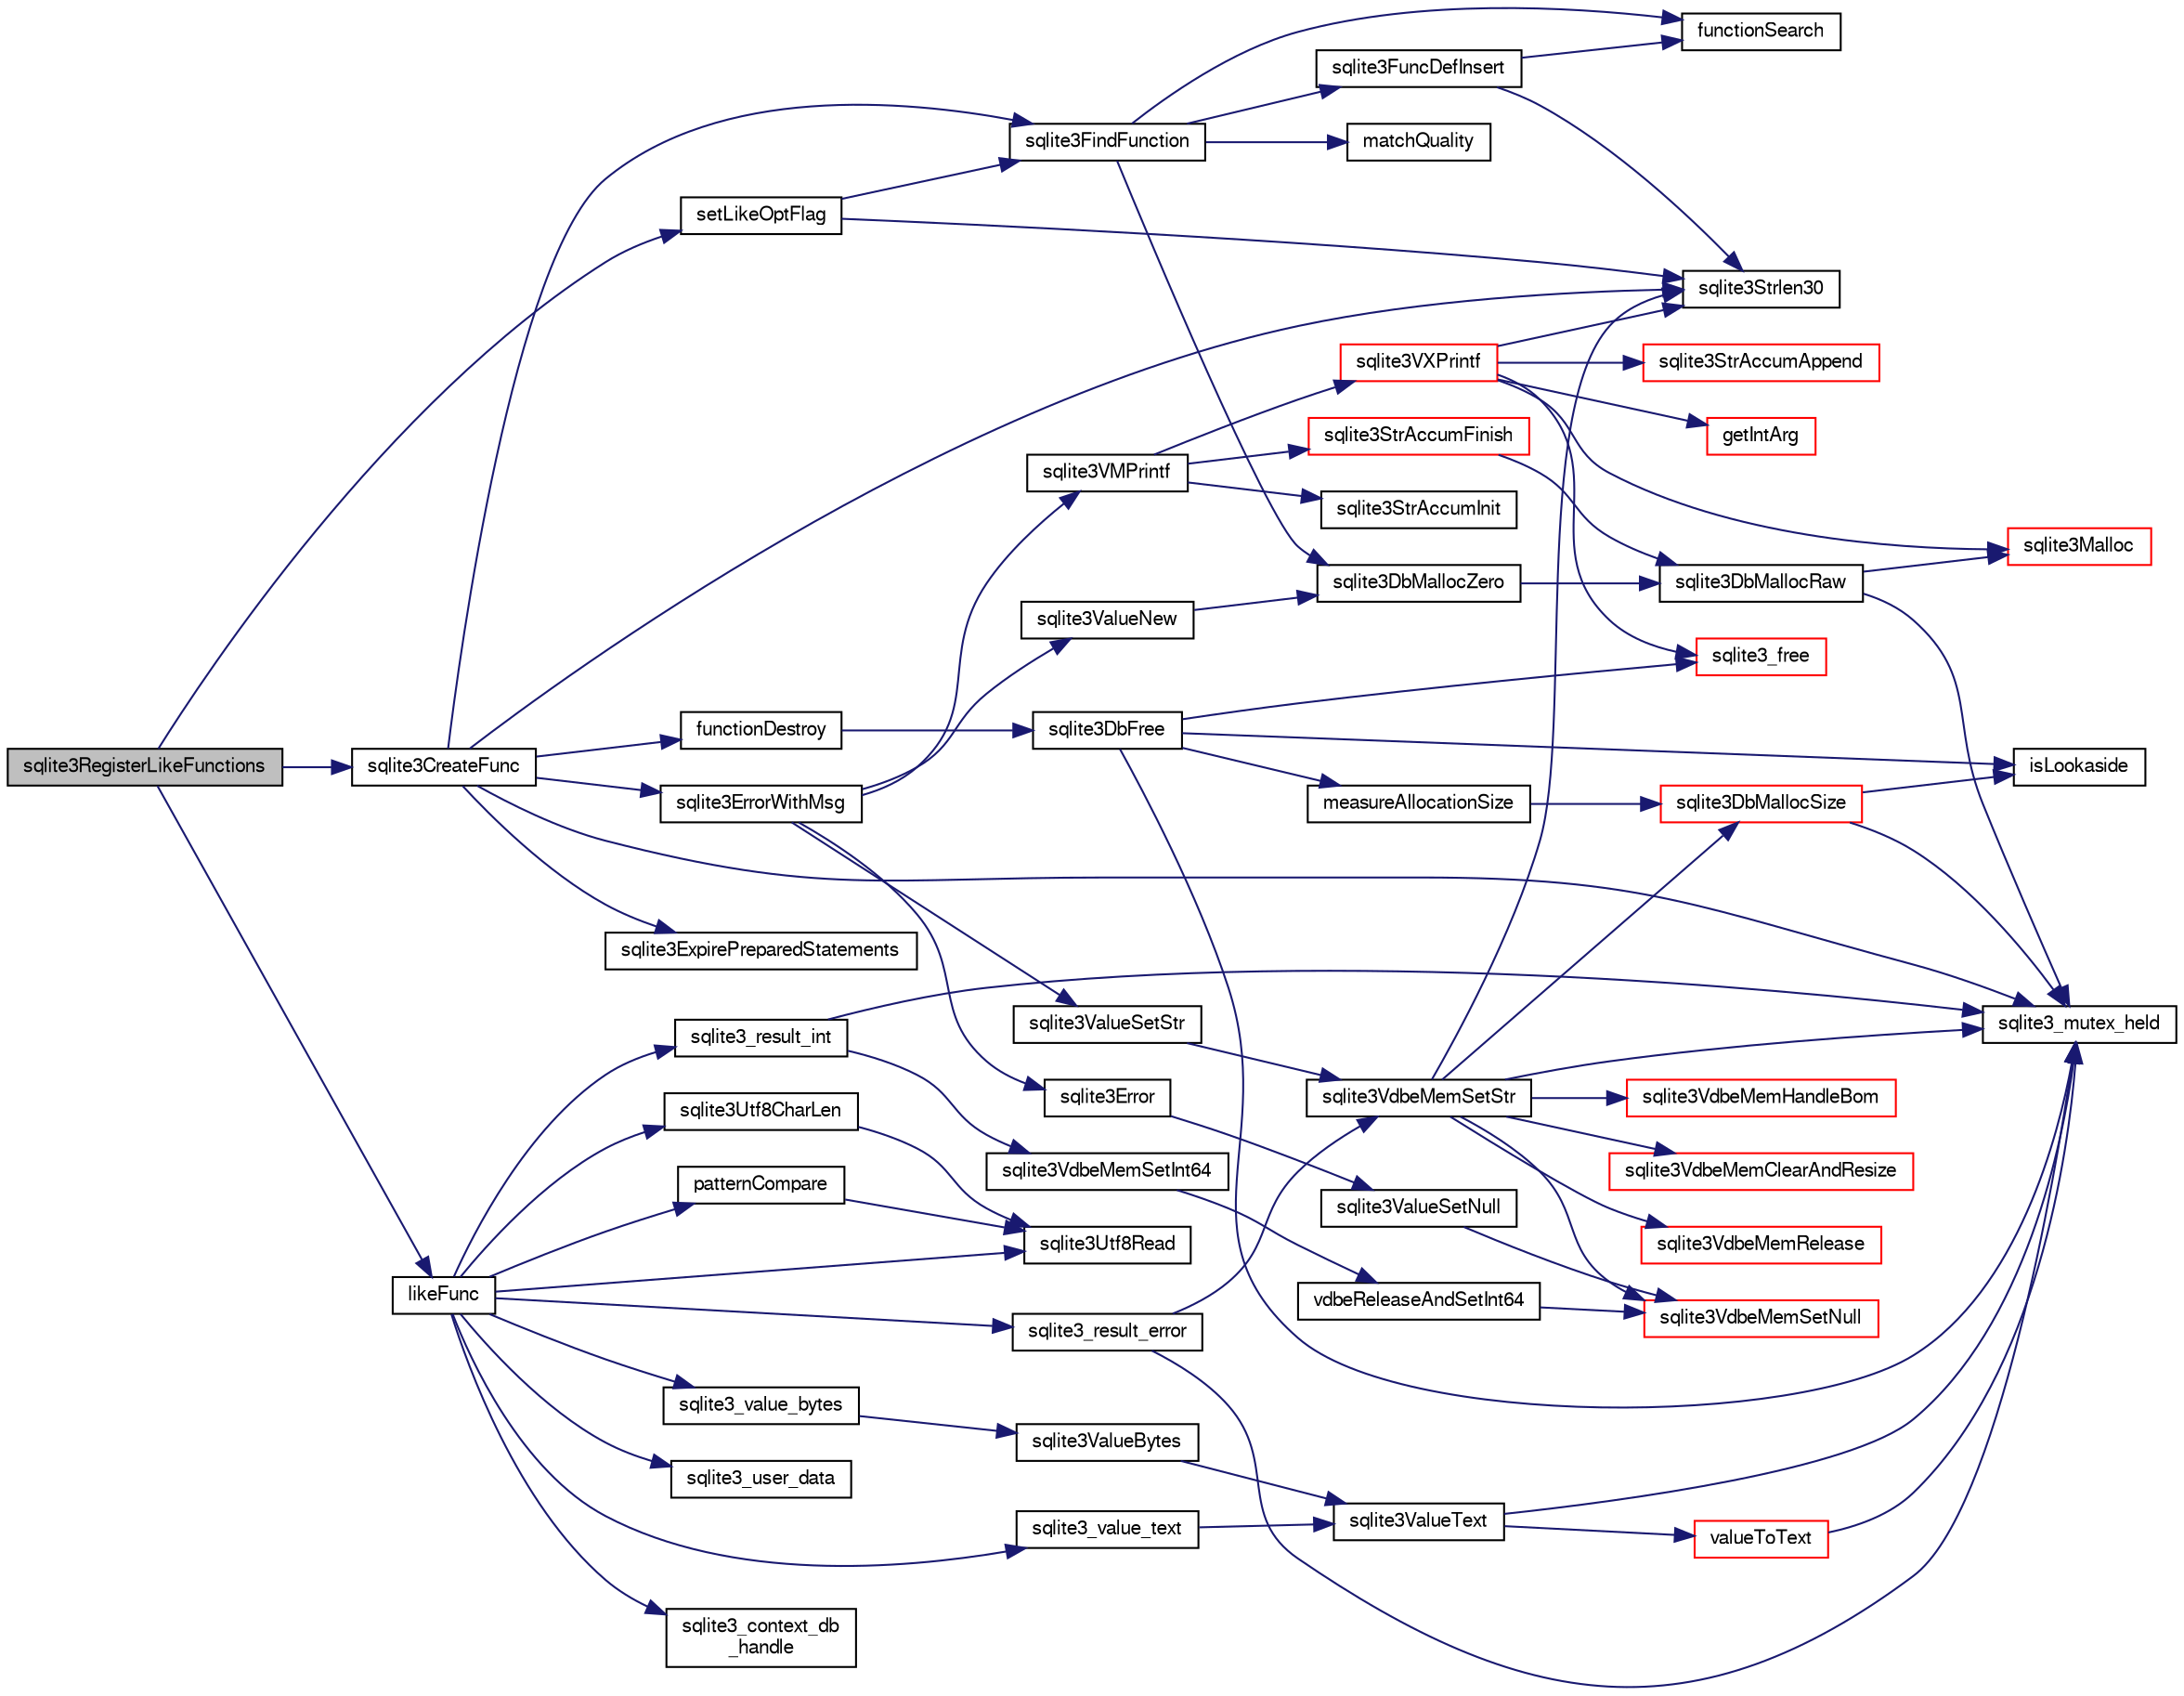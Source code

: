 digraph "sqlite3RegisterLikeFunctions"
{
  edge [fontname="FreeSans",fontsize="10",labelfontname="FreeSans",labelfontsize="10"];
  node [fontname="FreeSans",fontsize="10",shape=record];
  rankdir="LR";
  Node671884 [label="sqlite3RegisterLikeFunctions",height=0.2,width=0.4,color="black", fillcolor="grey75", style="filled", fontcolor="black"];
  Node671884 -> Node671885 [color="midnightblue",fontsize="10",style="solid",fontname="FreeSans"];
  Node671885 [label="sqlite3CreateFunc",height=0.2,width=0.4,color="black", fillcolor="white", style="filled",URL="$sqlite3_8c.html#a686d432574e951a7205c7fe113c93fe2"];
  Node671885 -> Node671886 [color="midnightblue",fontsize="10",style="solid",fontname="FreeSans"];
  Node671886 [label="sqlite3_mutex_held",height=0.2,width=0.4,color="black", fillcolor="white", style="filled",URL="$sqlite3_8c.html#acf77da68932b6bc163c5e68547ecc3e7"];
  Node671885 -> Node671887 [color="midnightblue",fontsize="10",style="solid",fontname="FreeSans"];
  Node671887 [label="sqlite3Strlen30",height=0.2,width=0.4,color="black", fillcolor="white", style="filled",URL="$sqlite3_8c.html#a3dcd80ba41f1a308193dee74857b62a7"];
  Node671885 -> Node671888 [color="midnightblue",fontsize="10",style="solid",fontname="FreeSans"];
  Node671888 [label="sqlite3FindFunction",height=0.2,width=0.4,color="black", fillcolor="white", style="filled",URL="$sqlite3_8c.html#a5138472d62a50ed750b51d3b3f19d954"];
  Node671888 -> Node671889 [color="midnightblue",fontsize="10",style="solid",fontname="FreeSans"];
  Node671889 [label="functionSearch",height=0.2,width=0.4,color="black", fillcolor="white", style="filled",URL="$sqlite3_8c.html#a2adc3742ab399b9efed9f7fd8f8c7201"];
  Node671888 -> Node671890 [color="midnightblue",fontsize="10",style="solid",fontname="FreeSans"];
  Node671890 [label="matchQuality",height=0.2,width=0.4,color="black", fillcolor="white", style="filled",URL="$sqlite3_8c.html#ac523a4d3921808bf622971cf06edc319"];
  Node671888 -> Node671891 [color="midnightblue",fontsize="10",style="solid",fontname="FreeSans"];
  Node671891 [label="sqlite3DbMallocZero",height=0.2,width=0.4,color="black", fillcolor="white", style="filled",URL="$sqlite3_8c.html#a49cfebac9d6067a03442c92af73f33e4"];
  Node671891 -> Node671892 [color="midnightblue",fontsize="10",style="solid",fontname="FreeSans"];
  Node671892 [label="sqlite3DbMallocRaw",height=0.2,width=0.4,color="black", fillcolor="white", style="filled",URL="$sqlite3_8c.html#abbe8be0cf7175e11ddc3e2218fad924e"];
  Node671892 -> Node671886 [color="midnightblue",fontsize="10",style="solid",fontname="FreeSans"];
  Node671892 -> Node671893 [color="midnightblue",fontsize="10",style="solid",fontname="FreeSans"];
  Node671893 [label="sqlite3Malloc",height=0.2,width=0.4,color="red", fillcolor="white", style="filled",URL="$sqlite3_8c.html#a361a2eaa846b1885f123abe46f5d8b2b"];
  Node671888 -> Node671903 [color="midnightblue",fontsize="10",style="solid",fontname="FreeSans"];
  Node671903 [label="sqlite3FuncDefInsert",height=0.2,width=0.4,color="black", fillcolor="white", style="filled",URL="$sqlite3_8c.html#a4792ef11f826665b64987bd051fa5a20"];
  Node671903 -> Node671887 [color="midnightblue",fontsize="10",style="solid",fontname="FreeSans"];
  Node671903 -> Node671889 [color="midnightblue",fontsize="10",style="solid",fontname="FreeSans"];
  Node671885 -> Node671904 [color="midnightblue",fontsize="10",style="solid",fontname="FreeSans"];
  Node671904 [label="sqlite3ErrorWithMsg",height=0.2,width=0.4,color="black", fillcolor="white", style="filled",URL="$sqlite3_8c.html#a11feb4cd8e77d59df266587cfe1b2641"];
  Node671904 -> Node671905 [color="midnightblue",fontsize="10",style="solid",fontname="FreeSans"];
  Node671905 [label="sqlite3Error",height=0.2,width=0.4,color="black", fillcolor="white", style="filled",URL="$sqlite3_8c.html#a4ba5e8be78db50d5538dcaa45bcf74d3"];
  Node671905 -> Node671906 [color="midnightblue",fontsize="10",style="solid",fontname="FreeSans"];
  Node671906 [label="sqlite3ValueSetNull",height=0.2,width=0.4,color="black", fillcolor="white", style="filled",URL="$sqlite3_8c.html#ad9bc4507a7806b37946116afbe183b95"];
  Node671906 -> Node671907 [color="midnightblue",fontsize="10",style="solid",fontname="FreeSans"];
  Node671907 [label="sqlite3VdbeMemSetNull",height=0.2,width=0.4,color="red", fillcolor="white", style="filled",URL="$sqlite3_8c.html#ae01092c23aebaf8a3ebdf3954609b410"];
  Node671904 -> Node671916 [color="midnightblue",fontsize="10",style="solid",fontname="FreeSans"];
  Node671916 [label="sqlite3ValueNew",height=0.2,width=0.4,color="black", fillcolor="white", style="filled",URL="$sqlite3_8c.html#ad40a378778daff2d574bec905e35828b"];
  Node671916 -> Node671891 [color="midnightblue",fontsize="10",style="solid",fontname="FreeSans"];
  Node671904 -> Node671917 [color="midnightblue",fontsize="10",style="solid",fontname="FreeSans"];
  Node671917 [label="sqlite3VMPrintf",height=0.2,width=0.4,color="black", fillcolor="white", style="filled",URL="$sqlite3_8c.html#a05535d0982ef06fbc2ee8195ebbae689"];
  Node671917 -> Node671918 [color="midnightblue",fontsize="10",style="solid",fontname="FreeSans"];
  Node671918 [label="sqlite3StrAccumInit",height=0.2,width=0.4,color="black", fillcolor="white", style="filled",URL="$sqlite3_8c.html#aabf95e113b9d54d519cd15a56215f560"];
  Node671917 -> Node671919 [color="midnightblue",fontsize="10",style="solid",fontname="FreeSans"];
  Node671919 [label="sqlite3VXPrintf",height=0.2,width=0.4,color="red", fillcolor="white", style="filled",URL="$sqlite3_8c.html#a63c25806c9bd4a2b76f9a0eb232c6bde"];
  Node671919 -> Node671920 [color="midnightblue",fontsize="10",style="solid",fontname="FreeSans"];
  Node671920 [label="sqlite3StrAccumAppend",height=0.2,width=0.4,color="red", fillcolor="white", style="filled",URL="$sqlite3_8c.html#a56664fa33def33c5a5245b623441d5e0"];
  Node671919 -> Node672166 [color="midnightblue",fontsize="10",style="solid",fontname="FreeSans"];
  Node672166 [label="getIntArg",height=0.2,width=0.4,color="red", fillcolor="white", style="filled",URL="$sqlite3_8c.html#abff258963dbd9205fb299851a64c67be"];
  Node671919 -> Node671893 [color="midnightblue",fontsize="10",style="solid",fontname="FreeSans"];
  Node671919 -> Node671887 [color="midnightblue",fontsize="10",style="solid",fontname="FreeSans"];
  Node671919 -> Node671914 [color="midnightblue",fontsize="10",style="solid",fontname="FreeSans"];
  Node671914 [label="sqlite3_free",height=0.2,width=0.4,color="red", fillcolor="white", style="filled",URL="$sqlite3_8c.html#a6552349e36a8a691af5487999ab09519"];
  Node671917 -> Node671952 [color="midnightblue",fontsize="10",style="solid",fontname="FreeSans"];
  Node671952 [label="sqlite3StrAccumFinish",height=0.2,width=0.4,color="red", fillcolor="white", style="filled",URL="$sqlite3_8c.html#adb7f26b10ac1b847db6f000ef4c2e2ba"];
  Node671952 -> Node671892 [color="midnightblue",fontsize="10",style="solid",fontname="FreeSans"];
  Node671904 -> Node672172 [color="midnightblue",fontsize="10",style="solid",fontname="FreeSans"];
  Node672172 [label="sqlite3ValueSetStr",height=0.2,width=0.4,color="black", fillcolor="white", style="filled",URL="$sqlite3_8c.html#a1fd40749f47941ee97ff6d798e2bc67e"];
  Node672172 -> Node672014 [color="midnightblue",fontsize="10",style="solid",fontname="FreeSans"];
  Node672014 [label="sqlite3VdbeMemSetStr",height=0.2,width=0.4,color="black", fillcolor="white", style="filled",URL="$sqlite3_8c.html#a9697bec7c3b512483638ea3646191d7d"];
  Node672014 -> Node671886 [color="midnightblue",fontsize="10",style="solid",fontname="FreeSans"];
  Node672014 -> Node671907 [color="midnightblue",fontsize="10",style="solid",fontname="FreeSans"];
  Node672014 -> Node671887 [color="midnightblue",fontsize="10",style="solid",fontname="FreeSans"];
  Node672014 -> Node672006 [color="midnightblue",fontsize="10",style="solid",fontname="FreeSans"];
  Node672006 [label="sqlite3VdbeMemClearAndResize",height=0.2,width=0.4,color="red", fillcolor="white", style="filled",URL="$sqlite3_8c.html#add082be4aa46084ecdf023cfac898231"];
  Node672014 -> Node672001 [color="midnightblue",fontsize="10",style="solid",fontname="FreeSans"];
  Node672001 [label="sqlite3VdbeMemRelease",height=0.2,width=0.4,color="red", fillcolor="white", style="filled",URL="$sqlite3_8c.html#a90606361dbeba88159fd6ff03fcc10cc"];
  Node672014 -> Node671912 [color="midnightblue",fontsize="10",style="solid",fontname="FreeSans"];
  Node671912 [label="sqlite3DbMallocSize",height=0.2,width=0.4,color="red", fillcolor="white", style="filled",URL="$sqlite3_8c.html#aa397e5a8a03495203a0767abf0a71f86"];
  Node671912 -> Node671886 [color="midnightblue",fontsize="10",style="solid",fontname="FreeSans"];
  Node671912 -> Node671913 [color="midnightblue",fontsize="10",style="solid",fontname="FreeSans"];
  Node671913 [label="isLookaside",height=0.2,width=0.4,color="black", fillcolor="white", style="filled",URL="$sqlite3_8c.html#a770fa05ff9717b75e16f4d968a77b897"];
  Node672014 -> Node672015 [color="midnightblue",fontsize="10",style="solid",fontname="FreeSans"];
  Node672015 [label="sqlite3VdbeMemHandleBom",height=0.2,width=0.4,color="red", fillcolor="white", style="filled",URL="$sqlite3_8c.html#a8ac47607e6893715d335a0f6f4b58e3e"];
  Node671885 -> Node672173 [color="midnightblue",fontsize="10",style="solid",fontname="FreeSans"];
  Node672173 [label="sqlite3ExpirePreparedStatements",height=0.2,width=0.4,color="black", fillcolor="white", style="filled",URL="$sqlite3_8c.html#af8baf566e769881b3d0bbdb0d2b4cdfe"];
  Node671885 -> Node672174 [color="midnightblue",fontsize="10",style="solid",fontname="FreeSans"];
  Node672174 [label="functionDestroy",height=0.2,width=0.4,color="black", fillcolor="white", style="filled",URL="$sqlite3_8c.html#ad8907c124b2b0a3557b9f006fb98308c"];
  Node672174 -> Node671910 [color="midnightblue",fontsize="10",style="solid",fontname="FreeSans"];
  Node671910 [label="sqlite3DbFree",height=0.2,width=0.4,color="black", fillcolor="white", style="filled",URL="$sqlite3_8c.html#ac70ab821a6607b4a1b909582dc37a069"];
  Node671910 -> Node671886 [color="midnightblue",fontsize="10",style="solid",fontname="FreeSans"];
  Node671910 -> Node671911 [color="midnightblue",fontsize="10",style="solid",fontname="FreeSans"];
  Node671911 [label="measureAllocationSize",height=0.2,width=0.4,color="black", fillcolor="white", style="filled",URL="$sqlite3_8c.html#a45731e644a22fdb756e2b6337224217a"];
  Node671911 -> Node671912 [color="midnightblue",fontsize="10",style="solid",fontname="FreeSans"];
  Node671910 -> Node671913 [color="midnightblue",fontsize="10",style="solid",fontname="FreeSans"];
  Node671910 -> Node671914 [color="midnightblue",fontsize="10",style="solid",fontname="FreeSans"];
  Node671884 -> Node672175 [color="midnightblue",fontsize="10",style="solid",fontname="FreeSans"];
  Node672175 [label="likeFunc",height=0.2,width=0.4,color="black", fillcolor="white", style="filled",URL="$sqlite3_8c.html#a066cc91be49c444497acfa7f2e7dfbd3"];
  Node672175 -> Node672012 [color="midnightblue",fontsize="10",style="solid",fontname="FreeSans"];
  Node672012 [label="sqlite3_context_db\l_handle",height=0.2,width=0.4,color="black", fillcolor="white", style="filled",URL="$sqlite3_8c.html#a4b82e673c3dcc88c179e2bae5629fa60"];
  Node672175 -> Node671992 [color="midnightblue",fontsize="10",style="solid",fontname="FreeSans"];
  Node671992 [label="sqlite3_value_text",height=0.2,width=0.4,color="black", fillcolor="white", style="filled",URL="$sqlite3_8c.html#aef2ace3239e6dd59c74110faa70f8171"];
  Node671992 -> Node671993 [color="midnightblue",fontsize="10",style="solid",fontname="FreeSans"];
  Node671993 [label="sqlite3ValueText",height=0.2,width=0.4,color="black", fillcolor="white", style="filled",URL="$sqlite3_8c.html#ad567a94e52d1adf81f4857fdba00a59b"];
  Node671993 -> Node671886 [color="midnightblue",fontsize="10",style="solid",fontname="FreeSans"];
  Node671993 -> Node671994 [color="midnightblue",fontsize="10",style="solid",fontname="FreeSans"];
  Node671994 [label="valueToText",height=0.2,width=0.4,color="red", fillcolor="white", style="filled",URL="$sqlite3_8c.html#abded1c4848e5c5901949c02af499044c"];
  Node671994 -> Node671886 [color="midnightblue",fontsize="10",style="solid",fontname="FreeSans"];
  Node672175 -> Node672009 [color="midnightblue",fontsize="10",style="solid",fontname="FreeSans"];
  Node672009 [label="sqlite3_value_bytes",height=0.2,width=0.4,color="black", fillcolor="white", style="filled",URL="$sqlite3_8c.html#aee6da873358a81b4bbbe1284f157b146"];
  Node672009 -> Node672010 [color="midnightblue",fontsize="10",style="solid",fontname="FreeSans"];
  Node672010 [label="sqlite3ValueBytes",height=0.2,width=0.4,color="black", fillcolor="white", style="filled",URL="$sqlite3_8c.html#a2eac906bf499092dbbbfbb47ae75ad06"];
  Node672010 -> Node671993 [color="midnightblue",fontsize="10",style="solid",fontname="FreeSans"];
  Node672175 -> Node672058 [color="midnightblue",fontsize="10",style="solid",fontname="FreeSans"];
  Node672058 [label="sqlite3_result_error",height=0.2,width=0.4,color="black", fillcolor="white", style="filled",URL="$sqlite3_8c.html#a577161e1b67908b94f47007aaa6ae4c4"];
  Node672058 -> Node671886 [color="midnightblue",fontsize="10",style="solid",fontname="FreeSans"];
  Node672058 -> Node672014 [color="midnightblue",fontsize="10",style="solid",fontname="FreeSans"];
  Node672175 -> Node672176 [color="midnightblue",fontsize="10",style="solid",fontname="FreeSans"];
  Node672176 [label="sqlite3Utf8CharLen",height=0.2,width=0.4,color="black", fillcolor="white", style="filled",URL="$sqlite3_8c.html#a066ef98fa63764bd64b8da19566270f8"];
  Node672176 -> Node672054 [color="midnightblue",fontsize="10",style="solid",fontname="FreeSans"];
  Node672054 [label="sqlite3Utf8Read",height=0.2,width=0.4,color="black", fillcolor="white", style="filled",URL="$sqlite3_8c.html#ae25f70650fcf02236868220f5ebd2d79"];
  Node672175 -> Node672054 [color="midnightblue",fontsize="10",style="solid",fontname="FreeSans"];
  Node672175 -> Node672017 [color="midnightblue",fontsize="10",style="solid",fontname="FreeSans"];
  Node672017 [label="sqlite3_user_data",height=0.2,width=0.4,color="black", fillcolor="white", style="filled",URL="$sqlite3_8c.html#ad5112720cb942f40e424fff89f4222b8"];
  Node672175 -> Node672036 [color="midnightblue",fontsize="10",style="solid",fontname="FreeSans"];
  Node672036 [label="sqlite3_result_int",height=0.2,width=0.4,color="black", fillcolor="white", style="filled",URL="$sqlite3_8c.html#a1e02f9d7125c65996cec3d6b305c5386"];
  Node672036 -> Node671886 [color="midnightblue",fontsize="10",style="solid",fontname="FreeSans"];
  Node672036 -> Node672037 [color="midnightblue",fontsize="10",style="solid",fontname="FreeSans"];
  Node672037 [label="sqlite3VdbeMemSetInt64",height=0.2,width=0.4,color="black", fillcolor="white", style="filled",URL="$sqlite3_8c.html#a57c5843cac8f6180ee994267a23f86a3"];
  Node672037 -> Node672038 [color="midnightblue",fontsize="10",style="solid",fontname="FreeSans"];
  Node672038 [label="vdbeReleaseAndSetInt64",height=0.2,width=0.4,color="black", fillcolor="white", style="filled",URL="$sqlite3_8c.html#abdcd42be8fe3e9bff2493533da9b5697"];
  Node672038 -> Node671907 [color="midnightblue",fontsize="10",style="solid",fontname="FreeSans"];
  Node672175 -> Node672177 [color="midnightblue",fontsize="10",style="solid",fontname="FreeSans"];
  Node672177 [label="patternCompare",height=0.2,width=0.4,color="black", fillcolor="white", style="filled",URL="$sqlite3_8c.html#aefc4c0df27b623bc367525cd7f5b0eb0"];
  Node672177 -> Node672054 [color="midnightblue",fontsize="10",style="solid",fontname="FreeSans"];
  Node671884 -> Node672178 [color="midnightblue",fontsize="10",style="solid",fontname="FreeSans"];
  Node672178 [label="setLikeOptFlag",height=0.2,width=0.4,color="black", fillcolor="white", style="filled",URL="$sqlite3_8c.html#ae11d0eee802031a76a9fe966976aa7ae"];
  Node672178 -> Node671888 [color="midnightblue",fontsize="10",style="solid",fontname="FreeSans"];
  Node672178 -> Node671887 [color="midnightblue",fontsize="10",style="solid",fontname="FreeSans"];
}

